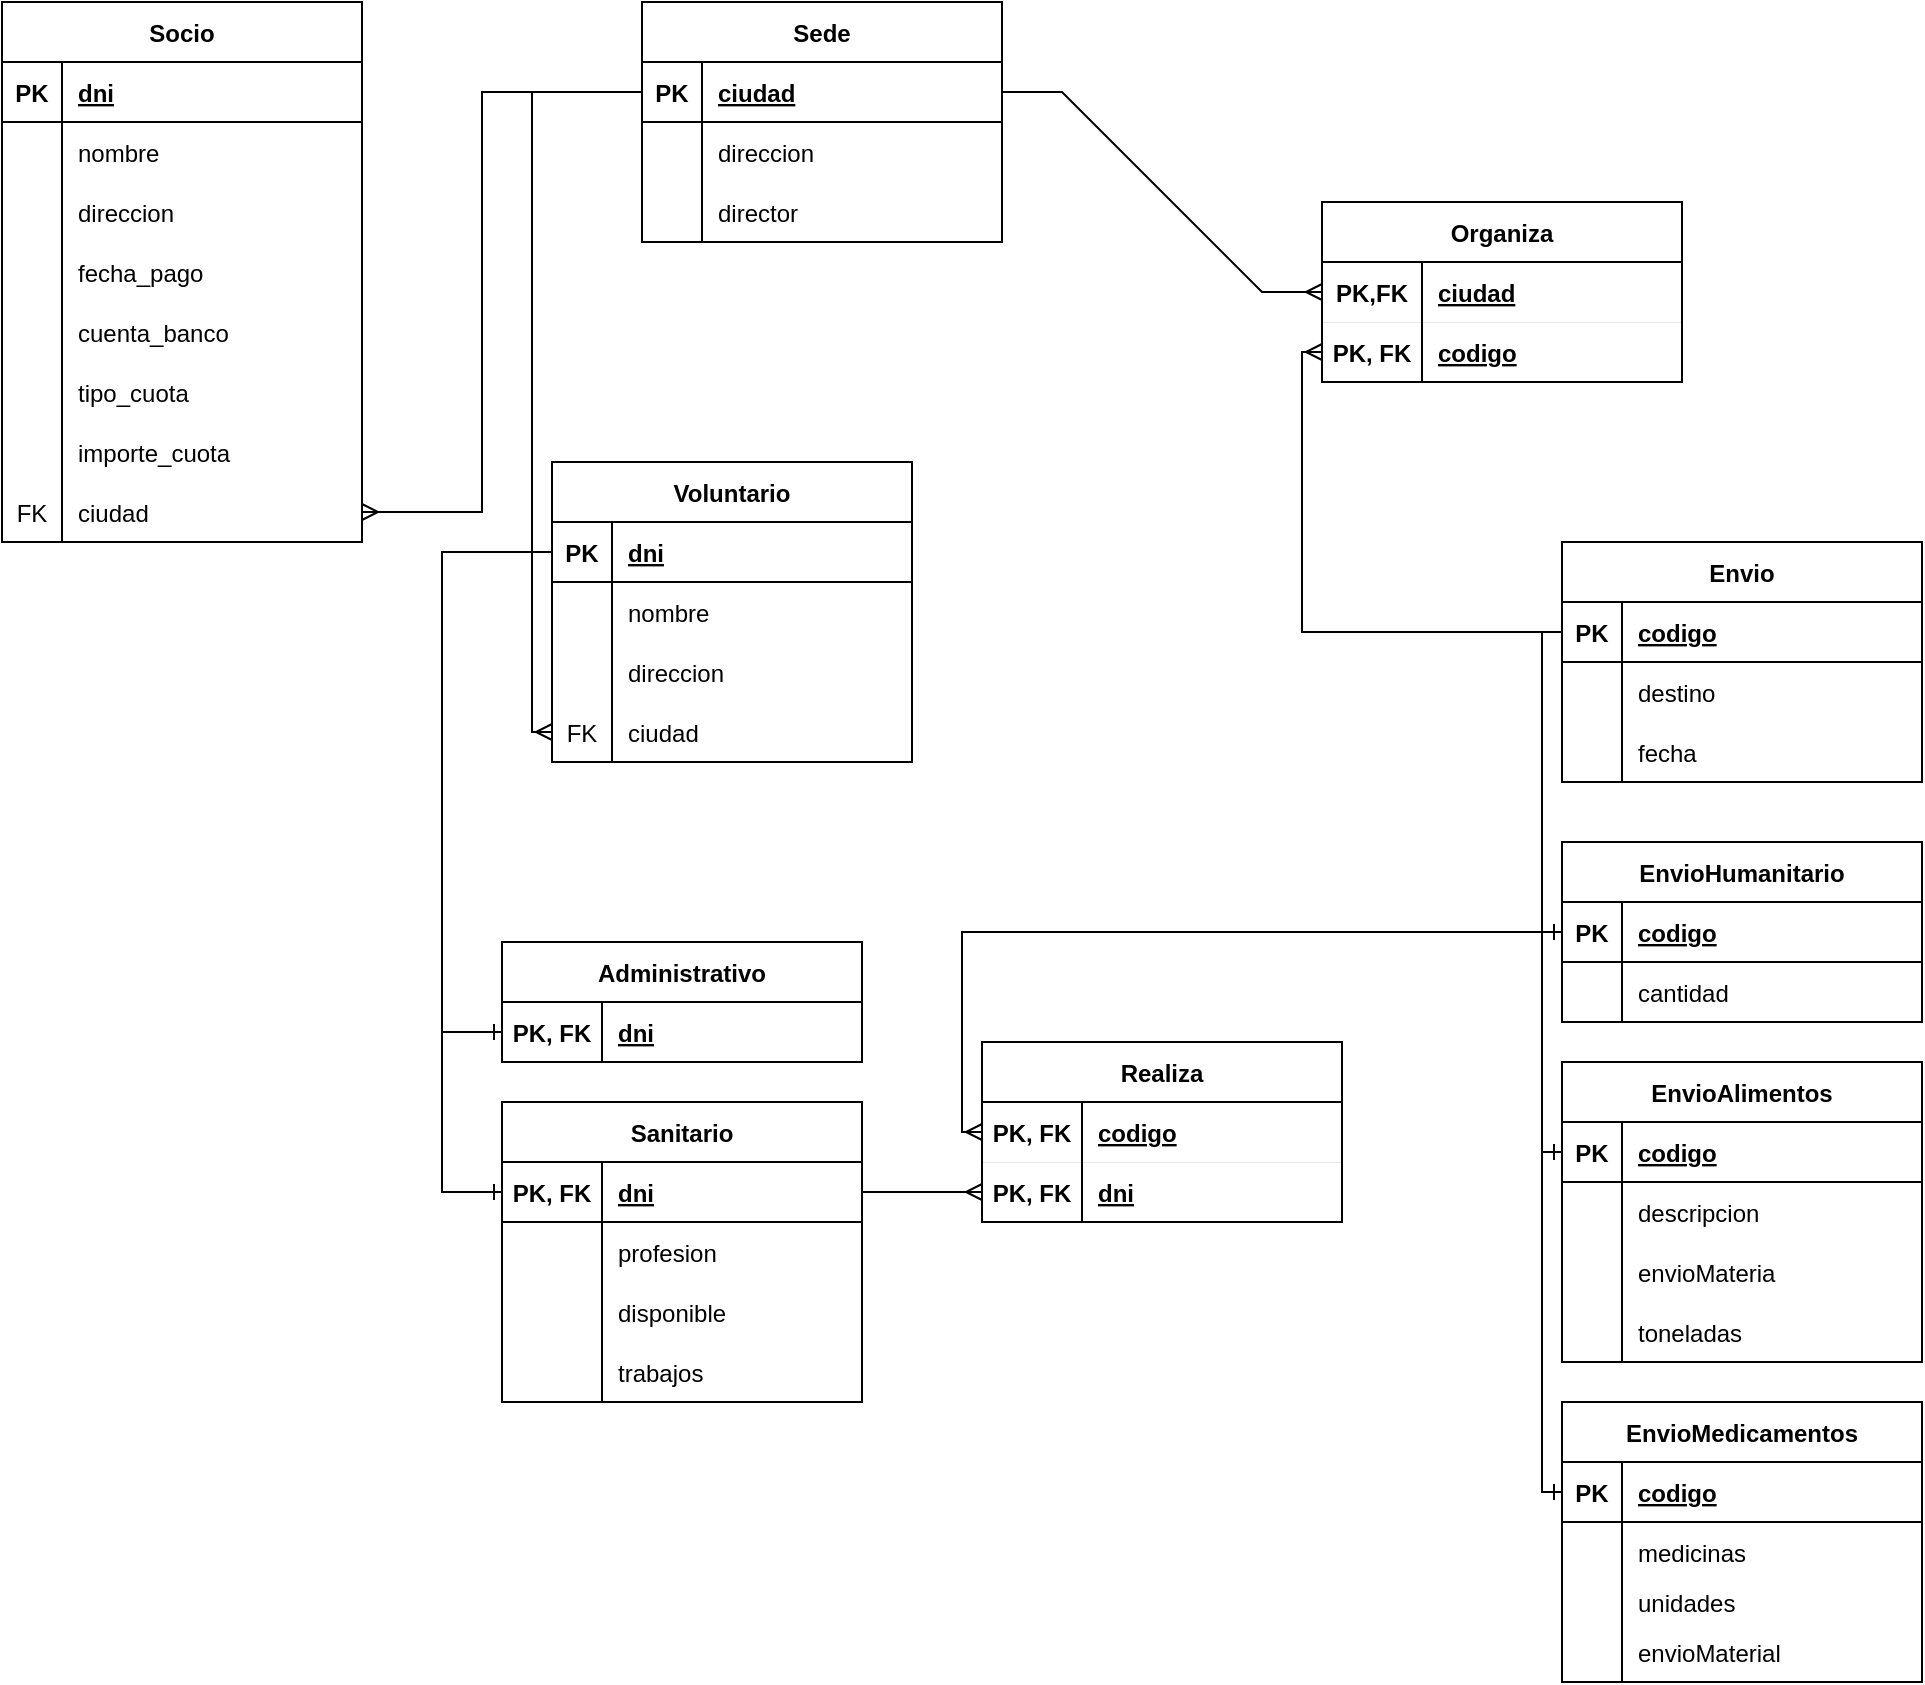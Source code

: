 <mxfile version="20.8.16" type="device"><diagram id="R2lEEEUBdFMjLlhIrx00" name="Page-1"><mxGraphModel dx="1414" dy="848" grid="1" gridSize="10" guides="1" tooltips="1" connect="1" arrows="1" fold="1" page="1" pageScale="1" pageWidth="850" pageHeight="1100" math="0" shadow="0" extFonts="Permanent Marker^https://fonts.googleapis.com/css?family=Permanent+Marker"><root><mxCell id="0"/><mxCell id="1" parent="0"/><mxCell id="WMUuAF2jJGLuIbbKaqw8-1" value="Socio" style="shape=table;startSize=30;container=1;collapsible=1;childLayout=tableLayout;fixedRows=1;rowLines=0;fontStyle=1;align=center;resizeLast=1;" vertex="1" parent="1"><mxGeometry x="60" y="20" width="180" height="270" as="geometry"/></mxCell><mxCell id="WMUuAF2jJGLuIbbKaqw8-2" value="" style="shape=tableRow;horizontal=0;startSize=0;swimlaneHead=0;swimlaneBody=0;fillColor=none;collapsible=0;dropTarget=0;points=[[0,0.5],[1,0.5]];portConstraint=eastwest;top=0;left=0;right=0;bottom=1;" vertex="1" parent="WMUuAF2jJGLuIbbKaqw8-1"><mxGeometry y="30" width="180" height="30" as="geometry"/></mxCell><mxCell id="WMUuAF2jJGLuIbbKaqw8-3" value="PK" style="shape=partialRectangle;connectable=0;fillColor=none;top=0;left=0;bottom=0;right=0;fontStyle=1;overflow=hidden;" vertex="1" parent="WMUuAF2jJGLuIbbKaqw8-2"><mxGeometry width="30" height="30" as="geometry"><mxRectangle width="30" height="30" as="alternateBounds"/></mxGeometry></mxCell><mxCell id="WMUuAF2jJGLuIbbKaqw8-4" value="dni" style="shape=partialRectangle;connectable=0;fillColor=none;top=0;left=0;bottom=0;right=0;align=left;spacingLeft=6;fontStyle=5;overflow=hidden;" vertex="1" parent="WMUuAF2jJGLuIbbKaqw8-2"><mxGeometry x="30" width="150" height="30" as="geometry"><mxRectangle width="150" height="30" as="alternateBounds"/></mxGeometry></mxCell><mxCell id="WMUuAF2jJGLuIbbKaqw8-5" value="" style="shape=tableRow;horizontal=0;startSize=0;swimlaneHead=0;swimlaneBody=0;fillColor=none;collapsible=0;dropTarget=0;points=[[0,0.5],[1,0.5]];portConstraint=eastwest;top=0;left=0;right=0;bottom=0;" vertex="1" parent="WMUuAF2jJGLuIbbKaqw8-1"><mxGeometry y="60" width="180" height="30" as="geometry"/></mxCell><mxCell id="WMUuAF2jJGLuIbbKaqw8-6" value="" style="shape=partialRectangle;connectable=0;fillColor=none;top=0;left=0;bottom=0;right=0;editable=1;overflow=hidden;" vertex="1" parent="WMUuAF2jJGLuIbbKaqw8-5"><mxGeometry width="30" height="30" as="geometry"><mxRectangle width="30" height="30" as="alternateBounds"/></mxGeometry></mxCell><mxCell id="WMUuAF2jJGLuIbbKaqw8-7" value="nombre" style="shape=partialRectangle;connectable=0;fillColor=none;top=0;left=0;bottom=0;right=0;align=left;spacingLeft=6;overflow=hidden;" vertex="1" parent="WMUuAF2jJGLuIbbKaqw8-5"><mxGeometry x="30" width="150" height="30" as="geometry"><mxRectangle width="150" height="30" as="alternateBounds"/></mxGeometry></mxCell><mxCell id="WMUuAF2jJGLuIbbKaqw8-8" value="" style="shape=tableRow;horizontal=0;startSize=0;swimlaneHead=0;swimlaneBody=0;fillColor=none;collapsible=0;dropTarget=0;points=[[0,0.5],[1,0.5]];portConstraint=eastwest;top=0;left=0;right=0;bottom=0;" vertex="1" parent="WMUuAF2jJGLuIbbKaqw8-1"><mxGeometry y="90" width="180" height="30" as="geometry"/></mxCell><mxCell id="WMUuAF2jJGLuIbbKaqw8-9" value="" style="shape=partialRectangle;connectable=0;fillColor=none;top=0;left=0;bottom=0;right=0;editable=1;overflow=hidden;" vertex="1" parent="WMUuAF2jJGLuIbbKaqw8-8"><mxGeometry width="30" height="30" as="geometry"><mxRectangle width="30" height="30" as="alternateBounds"/></mxGeometry></mxCell><mxCell id="WMUuAF2jJGLuIbbKaqw8-10" value="direccion" style="shape=partialRectangle;connectable=0;fillColor=none;top=0;left=0;bottom=0;right=0;align=left;spacingLeft=6;overflow=hidden;" vertex="1" parent="WMUuAF2jJGLuIbbKaqw8-8"><mxGeometry x="30" width="150" height="30" as="geometry"><mxRectangle width="150" height="30" as="alternateBounds"/></mxGeometry></mxCell><mxCell id="WMUuAF2jJGLuIbbKaqw8-11" value="" style="shape=tableRow;horizontal=0;startSize=0;swimlaneHead=0;swimlaneBody=0;fillColor=none;collapsible=0;dropTarget=0;points=[[0,0.5],[1,0.5]];portConstraint=eastwest;top=0;left=0;right=0;bottom=0;" vertex="1" parent="WMUuAF2jJGLuIbbKaqw8-1"><mxGeometry y="120" width="180" height="30" as="geometry"/></mxCell><mxCell id="WMUuAF2jJGLuIbbKaqw8-12" value="" style="shape=partialRectangle;connectable=0;fillColor=none;top=0;left=0;bottom=0;right=0;editable=1;overflow=hidden;" vertex="1" parent="WMUuAF2jJGLuIbbKaqw8-11"><mxGeometry width="30" height="30" as="geometry"><mxRectangle width="30" height="30" as="alternateBounds"/></mxGeometry></mxCell><mxCell id="WMUuAF2jJGLuIbbKaqw8-13" value="fecha_pago" style="shape=partialRectangle;connectable=0;fillColor=none;top=0;left=0;bottom=0;right=0;align=left;spacingLeft=6;overflow=hidden;" vertex="1" parent="WMUuAF2jJGLuIbbKaqw8-11"><mxGeometry x="30" width="150" height="30" as="geometry"><mxRectangle width="150" height="30" as="alternateBounds"/></mxGeometry></mxCell><mxCell id="WMUuAF2jJGLuIbbKaqw8-14" value="" style="shape=tableRow;horizontal=0;startSize=0;swimlaneHead=0;swimlaneBody=0;fillColor=none;collapsible=0;dropTarget=0;points=[[0,0.5],[1,0.5]];portConstraint=eastwest;top=0;left=0;right=0;bottom=0;" vertex="1" parent="WMUuAF2jJGLuIbbKaqw8-1"><mxGeometry y="150" width="180" height="30" as="geometry"/></mxCell><mxCell id="WMUuAF2jJGLuIbbKaqw8-15" value="" style="shape=partialRectangle;connectable=0;fillColor=none;top=0;left=0;bottom=0;right=0;editable=1;overflow=hidden;" vertex="1" parent="WMUuAF2jJGLuIbbKaqw8-14"><mxGeometry width="30" height="30" as="geometry"><mxRectangle width="30" height="30" as="alternateBounds"/></mxGeometry></mxCell><mxCell id="WMUuAF2jJGLuIbbKaqw8-16" value="cuenta_banco" style="shape=partialRectangle;connectable=0;fillColor=none;top=0;left=0;bottom=0;right=0;align=left;spacingLeft=6;overflow=hidden;" vertex="1" parent="WMUuAF2jJGLuIbbKaqw8-14"><mxGeometry x="30" width="150" height="30" as="geometry"><mxRectangle width="150" height="30" as="alternateBounds"/></mxGeometry></mxCell><mxCell id="WMUuAF2jJGLuIbbKaqw8-17" value="" style="shape=tableRow;horizontal=0;startSize=0;swimlaneHead=0;swimlaneBody=0;fillColor=none;collapsible=0;dropTarget=0;points=[[0,0.5],[1,0.5]];portConstraint=eastwest;top=0;left=0;right=0;bottom=0;" vertex="1" parent="WMUuAF2jJGLuIbbKaqw8-1"><mxGeometry y="180" width="180" height="30" as="geometry"/></mxCell><mxCell id="WMUuAF2jJGLuIbbKaqw8-18" value="" style="shape=partialRectangle;connectable=0;fillColor=none;top=0;left=0;bottom=0;right=0;editable=1;overflow=hidden;" vertex="1" parent="WMUuAF2jJGLuIbbKaqw8-17"><mxGeometry width="30" height="30" as="geometry"><mxRectangle width="30" height="30" as="alternateBounds"/></mxGeometry></mxCell><mxCell id="WMUuAF2jJGLuIbbKaqw8-19" value="tipo_cuota" style="shape=partialRectangle;connectable=0;fillColor=none;top=0;left=0;bottom=0;right=0;align=left;spacingLeft=6;overflow=hidden;" vertex="1" parent="WMUuAF2jJGLuIbbKaqw8-17"><mxGeometry x="30" width="150" height="30" as="geometry"><mxRectangle width="150" height="30" as="alternateBounds"/></mxGeometry></mxCell><mxCell id="WMUuAF2jJGLuIbbKaqw8-20" value="" style="shape=tableRow;horizontal=0;startSize=0;swimlaneHead=0;swimlaneBody=0;fillColor=none;collapsible=0;dropTarget=0;points=[[0,0.5],[1,0.5]];portConstraint=eastwest;top=0;left=0;right=0;bottom=0;" vertex="1" parent="WMUuAF2jJGLuIbbKaqw8-1"><mxGeometry y="210" width="180" height="30" as="geometry"/></mxCell><mxCell id="WMUuAF2jJGLuIbbKaqw8-21" value="" style="shape=partialRectangle;connectable=0;fillColor=none;top=0;left=0;bottom=0;right=0;editable=1;overflow=hidden;" vertex="1" parent="WMUuAF2jJGLuIbbKaqw8-20"><mxGeometry width="30" height="30" as="geometry"><mxRectangle width="30" height="30" as="alternateBounds"/></mxGeometry></mxCell><mxCell id="WMUuAF2jJGLuIbbKaqw8-22" value="importe_cuota" style="shape=partialRectangle;connectable=0;fillColor=none;top=0;left=0;bottom=0;right=0;align=left;spacingLeft=6;overflow=hidden;" vertex="1" parent="WMUuAF2jJGLuIbbKaqw8-20"><mxGeometry x="30" width="150" height="30" as="geometry"><mxRectangle width="150" height="30" as="alternateBounds"/></mxGeometry></mxCell><mxCell id="WMUuAF2jJGLuIbbKaqw8-23" value="" style="shape=tableRow;horizontal=0;startSize=0;swimlaneHead=0;swimlaneBody=0;fillColor=none;collapsible=0;dropTarget=0;points=[[0,0.5],[1,0.5]];portConstraint=eastwest;top=0;left=0;right=0;bottom=0;" vertex="1" parent="WMUuAF2jJGLuIbbKaqw8-1"><mxGeometry y="240" width="180" height="30" as="geometry"/></mxCell><mxCell id="WMUuAF2jJGLuIbbKaqw8-24" value="FK" style="shape=partialRectangle;connectable=0;fillColor=none;top=0;left=0;bottom=0;right=0;editable=1;overflow=hidden;" vertex="1" parent="WMUuAF2jJGLuIbbKaqw8-23"><mxGeometry width="30" height="30" as="geometry"><mxRectangle width="30" height="30" as="alternateBounds"/></mxGeometry></mxCell><mxCell id="WMUuAF2jJGLuIbbKaqw8-25" value="ciudad" style="shape=partialRectangle;connectable=0;fillColor=none;top=0;left=0;bottom=0;right=0;align=left;spacingLeft=6;overflow=hidden;" vertex="1" parent="WMUuAF2jJGLuIbbKaqw8-23"><mxGeometry x="30" width="150" height="30" as="geometry"><mxRectangle width="150" height="30" as="alternateBounds"/></mxGeometry></mxCell><mxCell id="WMUuAF2jJGLuIbbKaqw8-26" value="Sede" style="shape=table;startSize=30;container=1;collapsible=1;childLayout=tableLayout;fixedRows=1;rowLines=0;fontStyle=1;align=center;resizeLast=1;" vertex="1" parent="1"><mxGeometry x="380" y="20" width="180" height="120" as="geometry"/></mxCell><mxCell id="WMUuAF2jJGLuIbbKaqw8-27" value="" style="shape=tableRow;horizontal=0;startSize=0;swimlaneHead=0;swimlaneBody=0;fillColor=none;collapsible=0;dropTarget=0;points=[[0,0.5],[1,0.5]];portConstraint=eastwest;top=0;left=0;right=0;bottom=1;" vertex="1" parent="WMUuAF2jJGLuIbbKaqw8-26"><mxGeometry y="30" width="180" height="30" as="geometry"/></mxCell><mxCell id="WMUuAF2jJGLuIbbKaqw8-28" value="PK" style="shape=partialRectangle;connectable=0;fillColor=none;top=0;left=0;bottom=0;right=0;fontStyle=1;overflow=hidden;" vertex="1" parent="WMUuAF2jJGLuIbbKaqw8-27"><mxGeometry width="30" height="30" as="geometry"><mxRectangle width="30" height="30" as="alternateBounds"/></mxGeometry></mxCell><mxCell id="WMUuAF2jJGLuIbbKaqw8-29" value="ciudad" style="shape=partialRectangle;connectable=0;fillColor=none;top=0;left=0;bottom=0;right=0;align=left;spacingLeft=6;fontStyle=5;overflow=hidden;" vertex="1" parent="WMUuAF2jJGLuIbbKaqw8-27"><mxGeometry x="30" width="150" height="30" as="geometry"><mxRectangle width="150" height="30" as="alternateBounds"/></mxGeometry></mxCell><mxCell id="WMUuAF2jJGLuIbbKaqw8-30" value="" style="shape=tableRow;horizontal=0;startSize=0;swimlaneHead=0;swimlaneBody=0;fillColor=none;collapsible=0;dropTarget=0;points=[[0,0.5],[1,0.5]];portConstraint=eastwest;top=0;left=0;right=0;bottom=0;" vertex="1" parent="WMUuAF2jJGLuIbbKaqw8-26"><mxGeometry y="60" width="180" height="30" as="geometry"/></mxCell><mxCell id="WMUuAF2jJGLuIbbKaqw8-31" value="" style="shape=partialRectangle;connectable=0;fillColor=none;top=0;left=0;bottom=0;right=0;editable=1;overflow=hidden;" vertex="1" parent="WMUuAF2jJGLuIbbKaqw8-30"><mxGeometry width="30" height="30" as="geometry"><mxRectangle width="30" height="30" as="alternateBounds"/></mxGeometry></mxCell><mxCell id="WMUuAF2jJGLuIbbKaqw8-32" value="direccion" style="shape=partialRectangle;connectable=0;fillColor=none;top=0;left=0;bottom=0;right=0;align=left;spacingLeft=6;overflow=hidden;" vertex="1" parent="WMUuAF2jJGLuIbbKaqw8-30"><mxGeometry x="30" width="150" height="30" as="geometry"><mxRectangle width="150" height="30" as="alternateBounds"/></mxGeometry></mxCell><mxCell id="WMUuAF2jJGLuIbbKaqw8-33" value="" style="shape=tableRow;horizontal=0;startSize=0;swimlaneHead=0;swimlaneBody=0;fillColor=none;collapsible=0;dropTarget=0;points=[[0,0.5],[1,0.5]];portConstraint=eastwest;top=0;left=0;right=0;bottom=0;" vertex="1" parent="WMUuAF2jJGLuIbbKaqw8-26"><mxGeometry y="90" width="180" height="30" as="geometry"/></mxCell><mxCell id="WMUuAF2jJGLuIbbKaqw8-34" value="" style="shape=partialRectangle;connectable=0;fillColor=none;top=0;left=0;bottom=0;right=0;editable=1;overflow=hidden;" vertex="1" parent="WMUuAF2jJGLuIbbKaqw8-33"><mxGeometry width="30" height="30" as="geometry"><mxRectangle width="30" height="30" as="alternateBounds"/></mxGeometry></mxCell><mxCell id="WMUuAF2jJGLuIbbKaqw8-35" value="director" style="shape=partialRectangle;connectable=0;fillColor=none;top=0;left=0;bottom=0;right=0;align=left;spacingLeft=6;overflow=hidden;" vertex="1" parent="WMUuAF2jJGLuIbbKaqw8-33"><mxGeometry x="30" width="150" height="30" as="geometry"><mxRectangle width="150" height="30" as="alternateBounds"/></mxGeometry></mxCell><mxCell id="WMUuAF2jJGLuIbbKaqw8-39" value="" style="edgeStyle=orthogonalEdgeStyle;fontSize=12;html=1;endArrow=ERmany;rounded=0;entryX=1;entryY=0.5;entryDx=0;entryDy=0;exitX=0;exitY=0.5;exitDx=0;exitDy=0;" edge="1" parent="1" source="WMUuAF2jJGLuIbbKaqw8-27" target="WMUuAF2jJGLuIbbKaqw8-23"><mxGeometry width="100" height="100" relative="1" as="geometry"><mxPoint x="370" y="340" as="sourcePoint"/><mxPoint x="470" y="240" as="targetPoint"/><Array as="points"><mxPoint x="300" y="65"/><mxPoint x="300" y="275"/></Array></mxGeometry></mxCell><mxCell id="WMUuAF2jJGLuIbbKaqw8-40" value="Voluntario" style="shape=table;startSize=30;container=1;collapsible=1;childLayout=tableLayout;fixedRows=1;rowLines=0;fontStyle=1;align=center;resizeLast=1;" vertex="1" parent="1"><mxGeometry x="335" y="250" width="180" height="150" as="geometry"/></mxCell><mxCell id="WMUuAF2jJGLuIbbKaqw8-41" value="" style="shape=tableRow;horizontal=0;startSize=0;swimlaneHead=0;swimlaneBody=0;fillColor=none;collapsible=0;dropTarget=0;points=[[0,0.5],[1,0.5]];portConstraint=eastwest;top=0;left=0;right=0;bottom=1;" vertex="1" parent="WMUuAF2jJGLuIbbKaqw8-40"><mxGeometry y="30" width="180" height="30" as="geometry"/></mxCell><mxCell id="WMUuAF2jJGLuIbbKaqw8-42" value="PK" style="shape=partialRectangle;connectable=0;fillColor=none;top=0;left=0;bottom=0;right=0;fontStyle=1;overflow=hidden;" vertex="1" parent="WMUuAF2jJGLuIbbKaqw8-41"><mxGeometry width="30" height="30" as="geometry"><mxRectangle width="30" height="30" as="alternateBounds"/></mxGeometry></mxCell><mxCell id="WMUuAF2jJGLuIbbKaqw8-43" value="dni" style="shape=partialRectangle;connectable=0;fillColor=none;top=0;left=0;bottom=0;right=0;align=left;spacingLeft=6;fontStyle=5;overflow=hidden;" vertex="1" parent="WMUuAF2jJGLuIbbKaqw8-41"><mxGeometry x="30" width="150" height="30" as="geometry"><mxRectangle width="150" height="30" as="alternateBounds"/></mxGeometry></mxCell><mxCell id="WMUuAF2jJGLuIbbKaqw8-44" value="" style="shape=tableRow;horizontal=0;startSize=0;swimlaneHead=0;swimlaneBody=0;fillColor=none;collapsible=0;dropTarget=0;points=[[0,0.5],[1,0.5]];portConstraint=eastwest;top=0;left=0;right=0;bottom=0;" vertex="1" parent="WMUuAF2jJGLuIbbKaqw8-40"><mxGeometry y="60" width="180" height="30" as="geometry"/></mxCell><mxCell id="WMUuAF2jJGLuIbbKaqw8-45" value="" style="shape=partialRectangle;connectable=0;fillColor=none;top=0;left=0;bottom=0;right=0;editable=1;overflow=hidden;" vertex="1" parent="WMUuAF2jJGLuIbbKaqw8-44"><mxGeometry width="30" height="30" as="geometry"><mxRectangle width="30" height="30" as="alternateBounds"/></mxGeometry></mxCell><mxCell id="WMUuAF2jJGLuIbbKaqw8-46" value="nombre" style="shape=partialRectangle;connectable=0;fillColor=none;top=0;left=0;bottom=0;right=0;align=left;spacingLeft=6;overflow=hidden;" vertex="1" parent="WMUuAF2jJGLuIbbKaqw8-44"><mxGeometry x="30" width="150" height="30" as="geometry"><mxRectangle width="150" height="30" as="alternateBounds"/></mxGeometry></mxCell><mxCell id="WMUuAF2jJGLuIbbKaqw8-47" value="" style="shape=tableRow;horizontal=0;startSize=0;swimlaneHead=0;swimlaneBody=0;fillColor=none;collapsible=0;dropTarget=0;points=[[0,0.5],[1,0.5]];portConstraint=eastwest;top=0;left=0;right=0;bottom=0;" vertex="1" parent="WMUuAF2jJGLuIbbKaqw8-40"><mxGeometry y="90" width="180" height="30" as="geometry"/></mxCell><mxCell id="WMUuAF2jJGLuIbbKaqw8-48" value="" style="shape=partialRectangle;connectable=0;fillColor=none;top=0;left=0;bottom=0;right=0;editable=1;overflow=hidden;" vertex="1" parent="WMUuAF2jJGLuIbbKaqw8-47"><mxGeometry width="30" height="30" as="geometry"><mxRectangle width="30" height="30" as="alternateBounds"/></mxGeometry></mxCell><mxCell id="WMUuAF2jJGLuIbbKaqw8-49" value="direccion" style="shape=partialRectangle;connectable=0;fillColor=none;top=0;left=0;bottom=0;right=0;align=left;spacingLeft=6;overflow=hidden;" vertex="1" parent="WMUuAF2jJGLuIbbKaqw8-47"><mxGeometry x="30" width="150" height="30" as="geometry"><mxRectangle width="150" height="30" as="alternateBounds"/></mxGeometry></mxCell><mxCell id="WMUuAF2jJGLuIbbKaqw8-50" value="" style="shape=tableRow;horizontal=0;startSize=0;swimlaneHead=0;swimlaneBody=0;fillColor=none;collapsible=0;dropTarget=0;points=[[0,0.5],[1,0.5]];portConstraint=eastwest;top=0;left=0;right=0;bottom=0;" vertex="1" parent="WMUuAF2jJGLuIbbKaqw8-40"><mxGeometry y="120" width="180" height="30" as="geometry"/></mxCell><mxCell id="WMUuAF2jJGLuIbbKaqw8-51" value="FK" style="shape=partialRectangle;connectable=0;fillColor=none;top=0;left=0;bottom=0;right=0;editable=1;overflow=hidden;" vertex="1" parent="WMUuAF2jJGLuIbbKaqw8-50"><mxGeometry width="30" height="30" as="geometry"><mxRectangle width="30" height="30" as="alternateBounds"/></mxGeometry></mxCell><mxCell id="WMUuAF2jJGLuIbbKaqw8-52" value="ciudad" style="shape=partialRectangle;connectable=0;fillColor=none;top=0;left=0;bottom=0;right=0;align=left;spacingLeft=6;overflow=hidden;" vertex="1" parent="WMUuAF2jJGLuIbbKaqw8-50"><mxGeometry x="30" width="150" height="30" as="geometry"><mxRectangle width="150" height="30" as="alternateBounds"/></mxGeometry></mxCell><mxCell id="WMUuAF2jJGLuIbbKaqw8-53" value="" style="edgeStyle=orthogonalEdgeStyle;fontSize=12;html=1;endArrow=ERmany;rounded=0;entryX=0;entryY=0.5;entryDx=0;entryDy=0;exitX=0;exitY=0.5;exitDx=0;exitDy=0;" edge="1" parent="1" source="WMUuAF2jJGLuIbbKaqw8-27" target="WMUuAF2jJGLuIbbKaqw8-50"><mxGeometry width="100" height="100" relative="1" as="geometry"><mxPoint x="370" y="340" as="sourcePoint"/><mxPoint x="470" y="240" as="targetPoint"/></mxGeometry></mxCell><mxCell id="WMUuAF2jJGLuIbbKaqw8-55" value="" style="edgeStyle=orthogonalEdgeStyle;fontSize=12;html=1;endArrow=ERone;endFill=1;rounded=0;exitX=0;exitY=0.5;exitDx=0;exitDy=0;entryX=0;entryY=0.5;entryDx=0;entryDy=0;" edge="1" parent="1" source="WMUuAF2jJGLuIbbKaqw8-41" target="WMUuAF2jJGLuIbbKaqw8-58"><mxGeometry width="100" height="100" relative="1" as="geometry"><mxPoint x="160" y="350" as="sourcePoint"/><mxPoint x="290" y="520" as="targetPoint"/><Array as="points"><mxPoint x="280" y="295"/><mxPoint x="280" y="535"/></Array></mxGeometry></mxCell><mxCell id="WMUuAF2jJGLuIbbKaqw8-57" value="Administrativo" style="shape=table;startSize=30;container=1;collapsible=1;childLayout=tableLayout;fixedRows=1;rowLines=0;fontStyle=1;align=center;resizeLast=1;" vertex="1" parent="1"><mxGeometry x="310" y="490" width="180" height="60" as="geometry"/></mxCell><mxCell id="WMUuAF2jJGLuIbbKaqw8-58" value="" style="shape=tableRow;horizontal=0;startSize=0;swimlaneHead=0;swimlaneBody=0;fillColor=none;collapsible=0;dropTarget=0;points=[[0,0.5],[1,0.5]];portConstraint=eastwest;top=0;left=0;right=0;bottom=1;" vertex="1" parent="WMUuAF2jJGLuIbbKaqw8-57"><mxGeometry y="30" width="180" height="30" as="geometry"/></mxCell><mxCell id="WMUuAF2jJGLuIbbKaqw8-59" value="PK, FK" style="shape=partialRectangle;connectable=0;fillColor=none;top=0;left=0;bottom=0;right=0;fontStyle=1;overflow=hidden;" vertex="1" parent="WMUuAF2jJGLuIbbKaqw8-58"><mxGeometry width="50" height="30" as="geometry"><mxRectangle width="50" height="30" as="alternateBounds"/></mxGeometry></mxCell><mxCell id="WMUuAF2jJGLuIbbKaqw8-60" value="dni" style="shape=partialRectangle;connectable=0;fillColor=none;top=0;left=0;bottom=0;right=0;align=left;spacingLeft=6;fontStyle=5;overflow=hidden;" vertex="1" parent="WMUuAF2jJGLuIbbKaqw8-58"><mxGeometry x="50" width="130" height="30" as="geometry"><mxRectangle width="130" height="30" as="alternateBounds"/></mxGeometry></mxCell><mxCell id="WMUuAF2jJGLuIbbKaqw8-70" value="Sanitario" style="shape=table;startSize=30;container=1;collapsible=1;childLayout=tableLayout;fixedRows=1;rowLines=0;fontStyle=1;align=center;resizeLast=1;" vertex="1" parent="1"><mxGeometry x="310" y="570" width="180" height="150" as="geometry"/></mxCell><mxCell id="WMUuAF2jJGLuIbbKaqw8-71" value="" style="shape=tableRow;horizontal=0;startSize=0;swimlaneHead=0;swimlaneBody=0;fillColor=none;collapsible=0;dropTarget=0;points=[[0,0.5],[1,0.5]];portConstraint=eastwest;top=0;left=0;right=0;bottom=1;" vertex="1" parent="WMUuAF2jJGLuIbbKaqw8-70"><mxGeometry y="30" width="180" height="30" as="geometry"/></mxCell><mxCell id="WMUuAF2jJGLuIbbKaqw8-72" value="PK, FK" style="shape=partialRectangle;connectable=0;fillColor=none;top=0;left=0;bottom=0;right=0;fontStyle=1;overflow=hidden;" vertex="1" parent="WMUuAF2jJGLuIbbKaqw8-71"><mxGeometry width="50" height="30" as="geometry"><mxRectangle width="50" height="30" as="alternateBounds"/></mxGeometry></mxCell><mxCell id="WMUuAF2jJGLuIbbKaqw8-73" value="dni" style="shape=partialRectangle;connectable=0;fillColor=none;top=0;left=0;bottom=0;right=0;align=left;spacingLeft=6;fontStyle=5;overflow=hidden;" vertex="1" parent="WMUuAF2jJGLuIbbKaqw8-71"><mxGeometry x="50" width="130" height="30" as="geometry"><mxRectangle width="130" height="30" as="alternateBounds"/></mxGeometry></mxCell><mxCell id="WMUuAF2jJGLuIbbKaqw8-74" value="" style="shape=tableRow;horizontal=0;startSize=0;swimlaneHead=0;swimlaneBody=0;fillColor=none;collapsible=0;dropTarget=0;points=[[0,0.5],[1,0.5]];portConstraint=eastwest;top=0;left=0;right=0;bottom=0;" vertex="1" parent="WMUuAF2jJGLuIbbKaqw8-70"><mxGeometry y="60" width="180" height="30" as="geometry"/></mxCell><mxCell id="WMUuAF2jJGLuIbbKaqw8-75" value="" style="shape=partialRectangle;connectable=0;fillColor=none;top=0;left=0;bottom=0;right=0;editable=1;overflow=hidden;" vertex="1" parent="WMUuAF2jJGLuIbbKaqw8-74"><mxGeometry width="50" height="30" as="geometry"><mxRectangle width="50" height="30" as="alternateBounds"/></mxGeometry></mxCell><mxCell id="WMUuAF2jJGLuIbbKaqw8-76" value="profesion" style="shape=partialRectangle;connectable=0;fillColor=none;top=0;left=0;bottom=0;right=0;align=left;spacingLeft=6;overflow=hidden;" vertex="1" parent="WMUuAF2jJGLuIbbKaqw8-74"><mxGeometry x="50" width="130" height="30" as="geometry"><mxRectangle width="130" height="30" as="alternateBounds"/></mxGeometry></mxCell><mxCell id="WMUuAF2jJGLuIbbKaqw8-77" value="" style="shape=tableRow;horizontal=0;startSize=0;swimlaneHead=0;swimlaneBody=0;fillColor=none;collapsible=0;dropTarget=0;points=[[0,0.5],[1,0.5]];portConstraint=eastwest;top=0;left=0;right=0;bottom=0;" vertex="1" parent="WMUuAF2jJGLuIbbKaqw8-70"><mxGeometry y="90" width="180" height="30" as="geometry"/></mxCell><mxCell id="WMUuAF2jJGLuIbbKaqw8-78" value="" style="shape=partialRectangle;connectable=0;fillColor=none;top=0;left=0;bottom=0;right=0;editable=1;overflow=hidden;" vertex="1" parent="WMUuAF2jJGLuIbbKaqw8-77"><mxGeometry width="50" height="30" as="geometry"><mxRectangle width="50" height="30" as="alternateBounds"/></mxGeometry></mxCell><mxCell id="WMUuAF2jJGLuIbbKaqw8-79" value="disponible" style="shape=partialRectangle;connectable=0;fillColor=none;top=0;left=0;bottom=0;right=0;align=left;spacingLeft=6;overflow=hidden;" vertex="1" parent="WMUuAF2jJGLuIbbKaqw8-77"><mxGeometry x="50" width="130" height="30" as="geometry"><mxRectangle width="130" height="30" as="alternateBounds"/></mxGeometry></mxCell><mxCell id="WMUuAF2jJGLuIbbKaqw8-80" value="" style="shape=tableRow;horizontal=0;startSize=0;swimlaneHead=0;swimlaneBody=0;fillColor=none;collapsible=0;dropTarget=0;points=[[0,0.5],[1,0.5]];portConstraint=eastwest;top=0;left=0;right=0;bottom=0;" vertex="1" parent="WMUuAF2jJGLuIbbKaqw8-70"><mxGeometry y="120" width="180" height="30" as="geometry"/></mxCell><mxCell id="WMUuAF2jJGLuIbbKaqw8-81" value="" style="shape=partialRectangle;connectable=0;fillColor=none;top=0;left=0;bottom=0;right=0;editable=1;overflow=hidden;" vertex="1" parent="WMUuAF2jJGLuIbbKaqw8-80"><mxGeometry width="50" height="30" as="geometry"><mxRectangle width="50" height="30" as="alternateBounds"/></mxGeometry></mxCell><mxCell id="WMUuAF2jJGLuIbbKaqw8-82" value="trabajos" style="shape=partialRectangle;connectable=0;fillColor=none;top=0;left=0;bottom=0;right=0;align=left;spacingLeft=6;overflow=hidden;" vertex="1" parent="WMUuAF2jJGLuIbbKaqw8-80"><mxGeometry x="50" width="130" height="30" as="geometry"><mxRectangle width="130" height="30" as="alternateBounds"/></mxGeometry></mxCell><mxCell id="WMUuAF2jJGLuIbbKaqw8-84" value="" style="edgeStyle=orthogonalEdgeStyle;fontSize=12;html=1;endArrow=ERone;endFill=1;rounded=0;exitX=0;exitY=0.5;exitDx=0;exitDy=0;entryX=0;entryY=0.5;entryDx=0;entryDy=0;" edge="1" parent="1" source="WMUuAF2jJGLuIbbKaqw8-41" target="WMUuAF2jJGLuIbbKaqw8-71"><mxGeometry width="100" height="100" relative="1" as="geometry"><mxPoint x="300" y="540" as="sourcePoint"/><mxPoint x="400" y="440" as="targetPoint"/><Array as="points"><mxPoint x="280" y="295"/><mxPoint x="280" y="615"/></Array></mxGeometry></mxCell><mxCell id="WMUuAF2jJGLuIbbKaqw8-85" value="Organiza" style="shape=table;startSize=30;container=1;collapsible=1;childLayout=tableLayout;fixedRows=1;rowLines=0;fontStyle=1;align=center;resizeLast=1;" vertex="1" parent="1"><mxGeometry x="720" y="120" width="180" height="90" as="geometry"/></mxCell><mxCell id="WMUuAF2jJGLuIbbKaqw8-86" value="" style="shape=tableRow;horizontal=0;startSize=0;swimlaneHead=0;swimlaneBody=0;fillColor=none;collapsible=0;dropTarget=0;points=[[0,0.5],[1,0.5]];portConstraint=eastwest;top=0;left=0;right=0;bottom=1;strokeWidth=0;" vertex="1" parent="WMUuAF2jJGLuIbbKaqw8-85"><mxGeometry y="30" width="180" height="30" as="geometry"/></mxCell><mxCell id="WMUuAF2jJGLuIbbKaqw8-87" value="PK,FK" style="shape=partialRectangle;connectable=0;fillColor=none;top=0;left=0;bottom=0;right=0;fontStyle=1;overflow=hidden;" vertex="1" parent="WMUuAF2jJGLuIbbKaqw8-86"><mxGeometry width="50" height="30" as="geometry"><mxRectangle width="50" height="30" as="alternateBounds"/></mxGeometry></mxCell><mxCell id="WMUuAF2jJGLuIbbKaqw8-88" value="ciudad" style="shape=partialRectangle;connectable=0;fillColor=none;top=0;left=0;bottom=0;right=0;align=left;spacingLeft=6;fontStyle=5;overflow=hidden;" vertex="1" parent="WMUuAF2jJGLuIbbKaqw8-86"><mxGeometry x="50" width="130" height="30" as="geometry"><mxRectangle width="130" height="30" as="alternateBounds"/></mxGeometry></mxCell><mxCell id="WMUuAF2jJGLuIbbKaqw8-99" value="" style="shape=tableRow;horizontal=0;startSize=0;swimlaneHead=0;swimlaneBody=0;fillColor=none;collapsible=0;dropTarget=0;points=[[0,0.5],[1,0.5]];portConstraint=eastwest;top=0;left=0;right=0;bottom=1;" vertex="1" parent="WMUuAF2jJGLuIbbKaqw8-85"><mxGeometry y="60" width="180" height="30" as="geometry"/></mxCell><mxCell id="WMUuAF2jJGLuIbbKaqw8-100" value="PK, FK" style="shape=partialRectangle;connectable=0;fillColor=none;top=0;left=0;bottom=0;right=0;fontStyle=1;overflow=hidden;" vertex="1" parent="WMUuAF2jJGLuIbbKaqw8-99"><mxGeometry width="50" height="30" as="geometry"><mxRectangle width="50" height="30" as="alternateBounds"/></mxGeometry></mxCell><mxCell id="WMUuAF2jJGLuIbbKaqw8-101" value="codigo" style="shape=partialRectangle;connectable=0;fillColor=none;top=0;left=0;bottom=0;right=0;align=left;spacingLeft=6;fontStyle=5;overflow=hidden;" vertex="1" parent="WMUuAF2jJGLuIbbKaqw8-99"><mxGeometry x="50" width="130" height="30" as="geometry"><mxRectangle width="130" height="30" as="alternateBounds"/></mxGeometry></mxCell><mxCell id="WMUuAF2jJGLuIbbKaqw8-102" value="" style="edgeStyle=entityRelationEdgeStyle;fontSize=12;html=1;endArrow=ERmany;rounded=0;exitX=1;exitY=0.5;exitDx=0;exitDy=0;" edge="1" parent="1" source="WMUuAF2jJGLuIbbKaqw8-27" target="WMUuAF2jJGLuIbbKaqw8-86"><mxGeometry width="100" height="100" relative="1" as="geometry"><mxPoint x="650" y="230" as="sourcePoint"/><mxPoint x="750" y="130" as="targetPoint"/></mxGeometry></mxCell><mxCell id="WMUuAF2jJGLuIbbKaqw8-103" value="Envio" style="shape=table;startSize=30;container=1;collapsible=1;childLayout=tableLayout;fixedRows=1;rowLines=0;fontStyle=1;align=center;resizeLast=1;" vertex="1" parent="1"><mxGeometry x="840" y="290" width="180" height="120" as="geometry"/></mxCell><mxCell id="WMUuAF2jJGLuIbbKaqw8-104" value="" style="shape=tableRow;horizontal=0;startSize=0;swimlaneHead=0;swimlaneBody=0;fillColor=none;collapsible=0;dropTarget=0;points=[[0,0.5],[1,0.5]];portConstraint=eastwest;top=0;left=0;right=0;bottom=1;" vertex="1" parent="WMUuAF2jJGLuIbbKaqw8-103"><mxGeometry y="30" width="180" height="30" as="geometry"/></mxCell><mxCell id="WMUuAF2jJGLuIbbKaqw8-105" value="PK" style="shape=partialRectangle;connectable=0;fillColor=none;top=0;left=0;bottom=0;right=0;fontStyle=1;overflow=hidden;" vertex="1" parent="WMUuAF2jJGLuIbbKaqw8-104"><mxGeometry width="30" height="30" as="geometry"><mxRectangle width="30" height="30" as="alternateBounds"/></mxGeometry></mxCell><mxCell id="WMUuAF2jJGLuIbbKaqw8-106" value="codigo" style="shape=partialRectangle;connectable=0;fillColor=none;top=0;left=0;bottom=0;right=0;align=left;spacingLeft=6;fontStyle=5;overflow=hidden;" vertex="1" parent="WMUuAF2jJGLuIbbKaqw8-104"><mxGeometry x="30" width="150" height="30" as="geometry"><mxRectangle width="150" height="30" as="alternateBounds"/></mxGeometry></mxCell><mxCell id="WMUuAF2jJGLuIbbKaqw8-107" value="" style="shape=tableRow;horizontal=0;startSize=0;swimlaneHead=0;swimlaneBody=0;fillColor=none;collapsible=0;dropTarget=0;points=[[0,0.5],[1,0.5]];portConstraint=eastwest;top=0;left=0;right=0;bottom=0;" vertex="1" parent="WMUuAF2jJGLuIbbKaqw8-103"><mxGeometry y="60" width="180" height="30" as="geometry"/></mxCell><mxCell id="WMUuAF2jJGLuIbbKaqw8-108" value="" style="shape=partialRectangle;connectable=0;fillColor=none;top=0;left=0;bottom=0;right=0;editable=1;overflow=hidden;" vertex="1" parent="WMUuAF2jJGLuIbbKaqw8-107"><mxGeometry width="30" height="30" as="geometry"><mxRectangle width="30" height="30" as="alternateBounds"/></mxGeometry></mxCell><mxCell id="WMUuAF2jJGLuIbbKaqw8-109" value="destino" style="shape=partialRectangle;connectable=0;fillColor=none;top=0;left=0;bottom=0;right=0;align=left;spacingLeft=6;overflow=hidden;" vertex="1" parent="WMUuAF2jJGLuIbbKaqw8-107"><mxGeometry x="30" width="150" height="30" as="geometry"><mxRectangle width="150" height="30" as="alternateBounds"/></mxGeometry></mxCell><mxCell id="WMUuAF2jJGLuIbbKaqw8-110" value="" style="shape=tableRow;horizontal=0;startSize=0;swimlaneHead=0;swimlaneBody=0;fillColor=none;collapsible=0;dropTarget=0;points=[[0,0.5],[1,0.5]];portConstraint=eastwest;top=0;left=0;right=0;bottom=0;" vertex="1" parent="WMUuAF2jJGLuIbbKaqw8-103"><mxGeometry y="90" width="180" height="30" as="geometry"/></mxCell><mxCell id="WMUuAF2jJGLuIbbKaqw8-111" value="" style="shape=partialRectangle;connectable=0;fillColor=none;top=0;left=0;bottom=0;right=0;editable=1;overflow=hidden;" vertex="1" parent="WMUuAF2jJGLuIbbKaqw8-110"><mxGeometry width="30" height="30" as="geometry"><mxRectangle width="30" height="30" as="alternateBounds"/></mxGeometry></mxCell><mxCell id="WMUuAF2jJGLuIbbKaqw8-112" value="fecha" style="shape=partialRectangle;connectable=0;fillColor=none;top=0;left=0;bottom=0;right=0;align=left;spacingLeft=6;overflow=hidden;" vertex="1" parent="WMUuAF2jJGLuIbbKaqw8-110"><mxGeometry x="30" width="150" height="30" as="geometry"><mxRectangle width="150" height="30" as="alternateBounds"/></mxGeometry></mxCell><mxCell id="WMUuAF2jJGLuIbbKaqw8-116" value="" style="edgeStyle=orthogonalEdgeStyle;fontSize=12;html=1;endArrow=ERmany;rounded=0;exitX=0;exitY=0.5;exitDx=0;exitDy=0;entryX=0;entryY=0.5;entryDx=0;entryDy=0;" edge="1" parent="1" source="WMUuAF2jJGLuIbbKaqw8-104" target="WMUuAF2jJGLuIbbKaqw8-99"><mxGeometry width="100" height="100" relative="1" as="geometry"><mxPoint x="650" y="460" as="sourcePoint"/><mxPoint x="650" y="220" as="targetPoint"/></mxGeometry></mxCell><mxCell id="WMUuAF2jJGLuIbbKaqw8-117" value="EnvioHumanitario" style="shape=table;startSize=30;container=1;collapsible=1;childLayout=tableLayout;fixedRows=1;rowLines=0;fontStyle=1;align=center;resizeLast=1;" vertex="1" parent="1"><mxGeometry x="840" y="440" width="180" height="90" as="geometry"/></mxCell><mxCell id="WMUuAF2jJGLuIbbKaqw8-118" value="" style="shape=tableRow;horizontal=0;startSize=0;swimlaneHead=0;swimlaneBody=0;fillColor=none;collapsible=0;dropTarget=0;points=[[0,0.5],[1,0.5]];portConstraint=eastwest;top=0;left=0;right=0;bottom=1;" vertex="1" parent="WMUuAF2jJGLuIbbKaqw8-117"><mxGeometry y="30" width="180" height="30" as="geometry"/></mxCell><mxCell id="WMUuAF2jJGLuIbbKaqw8-119" value="PK" style="shape=partialRectangle;connectable=0;fillColor=none;top=0;left=0;bottom=0;right=0;fontStyle=1;overflow=hidden;" vertex="1" parent="WMUuAF2jJGLuIbbKaqw8-118"><mxGeometry width="30" height="30" as="geometry"><mxRectangle width="30" height="30" as="alternateBounds"/></mxGeometry></mxCell><mxCell id="WMUuAF2jJGLuIbbKaqw8-120" value="codigo" style="shape=partialRectangle;connectable=0;fillColor=none;top=0;left=0;bottom=0;right=0;align=left;spacingLeft=6;fontStyle=5;overflow=hidden;" vertex="1" parent="WMUuAF2jJGLuIbbKaqw8-118"><mxGeometry x="30" width="150" height="30" as="geometry"><mxRectangle width="150" height="30" as="alternateBounds"/></mxGeometry></mxCell><mxCell id="WMUuAF2jJGLuIbbKaqw8-121" value="" style="shape=tableRow;horizontal=0;startSize=0;swimlaneHead=0;swimlaneBody=0;fillColor=none;collapsible=0;dropTarget=0;points=[[0,0.5],[1,0.5]];portConstraint=eastwest;top=0;left=0;right=0;bottom=0;" vertex="1" parent="WMUuAF2jJGLuIbbKaqw8-117"><mxGeometry y="60" width="180" height="30" as="geometry"/></mxCell><mxCell id="WMUuAF2jJGLuIbbKaqw8-122" value="" style="shape=partialRectangle;connectable=0;fillColor=none;top=0;left=0;bottom=0;right=0;editable=1;overflow=hidden;" vertex="1" parent="WMUuAF2jJGLuIbbKaqw8-121"><mxGeometry width="30" height="30" as="geometry"><mxRectangle width="30" height="30" as="alternateBounds"/></mxGeometry></mxCell><mxCell id="WMUuAF2jJGLuIbbKaqw8-123" value="cantidad" style="shape=partialRectangle;connectable=0;fillColor=none;top=0;left=0;bottom=0;right=0;align=left;spacingLeft=6;overflow=hidden;" vertex="1" parent="WMUuAF2jJGLuIbbKaqw8-121"><mxGeometry x="30" width="150" height="30" as="geometry"><mxRectangle width="150" height="30" as="alternateBounds"/></mxGeometry></mxCell><mxCell id="WMUuAF2jJGLuIbbKaqw8-130" value="Realiza" style="shape=table;startSize=30;container=1;collapsible=1;childLayout=tableLayout;fixedRows=1;rowLines=0;fontStyle=1;align=center;resizeLast=1;" vertex="1" parent="1"><mxGeometry x="550" y="540" width="180" height="90" as="geometry"/></mxCell><mxCell id="WMUuAF2jJGLuIbbKaqw8-131" value="" style="shape=tableRow;horizontal=0;startSize=0;swimlaneHead=0;swimlaneBody=0;fillColor=none;collapsible=0;dropTarget=0;points=[[0,0.5],[1,0.5]];portConstraint=eastwest;top=0;left=0;right=0;bottom=1;strokeWidth=0;" vertex="1" parent="WMUuAF2jJGLuIbbKaqw8-130"><mxGeometry y="30" width="180" height="30" as="geometry"/></mxCell><mxCell id="WMUuAF2jJGLuIbbKaqw8-132" value="PK, FK" style="shape=partialRectangle;connectable=0;fillColor=none;top=0;left=0;bottom=0;right=0;fontStyle=1;overflow=hidden;" vertex="1" parent="WMUuAF2jJGLuIbbKaqw8-131"><mxGeometry width="50" height="30" as="geometry"><mxRectangle width="50" height="30" as="alternateBounds"/></mxGeometry></mxCell><mxCell id="WMUuAF2jJGLuIbbKaqw8-133" value="codigo" style="shape=partialRectangle;connectable=0;fillColor=none;top=0;left=0;bottom=0;right=0;align=left;spacingLeft=6;fontStyle=5;overflow=hidden;" vertex="1" parent="WMUuAF2jJGLuIbbKaqw8-131"><mxGeometry x="50" width="130" height="30" as="geometry"><mxRectangle width="130" height="30" as="alternateBounds"/></mxGeometry></mxCell><mxCell id="WMUuAF2jJGLuIbbKaqw8-144" value="" style="shape=tableRow;horizontal=0;startSize=0;swimlaneHead=0;swimlaneBody=0;fillColor=none;collapsible=0;dropTarget=0;points=[[0,0.5],[1,0.5]];portConstraint=eastwest;top=0;left=0;right=0;bottom=1;" vertex="1" parent="WMUuAF2jJGLuIbbKaqw8-130"><mxGeometry y="60" width="180" height="30" as="geometry"/></mxCell><mxCell id="WMUuAF2jJGLuIbbKaqw8-145" value="PK, FK" style="shape=partialRectangle;connectable=0;fillColor=none;top=0;left=0;bottom=0;right=0;fontStyle=1;overflow=hidden;" vertex="1" parent="WMUuAF2jJGLuIbbKaqw8-144"><mxGeometry width="50" height="30" as="geometry"><mxRectangle width="50" height="30" as="alternateBounds"/></mxGeometry></mxCell><mxCell id="WMUuAF2jJGLuIbbKaqw8-146" value="dni" style="shape=partialRectangle;connectable=0;fillColor=none;top=0;left=0;bottom=0;right=0;align=left;spacingLeft=6;fontStyle=5;overflow=hidden;" vertex="1" parent="WMUuAF2jJGLuIbbKaqw8-144"><mxGeometry x="50" width="130" height="30" as="geometry"><mxRectangle width="130" height="30" as="alternateBounds"/></mxGeometry></mxCell><mxCell id="WMUuAF2jJGLuIbbKaqw8-147" value="" style="edgeStyle=orthogonalEdgeStyle;fontSize=12;html=1;endArrow=ERmany;rounded=0;exitX=0;exitY=0.5;exitDx=0;exitDy=0;entryX=0;entryY=0.5;entryDx=0;entryDy=0;" edge="1" parent="1" source="WMUuAF2jJGLuIbbKaqw8-118" target="WMUuAF2jJGLuIbbKaqw8-131"><mxGeometry width="100" height="100" relative="1" as="geometry"><mxPoint x="670" y="820" as="sourcePoint"/><mxPoint x="770" y="720" as="targetPoint"/></mxGeometry></mxCell><mxCell id="WMUuAF2jJGLuIbbKaqw8-148" value="" style="edgeStyle=entityRelationEdgeStyle;fontSize=12;html=1;endArrow=ERmany;rounded=0;exitX=1;exitY=0.5;exitDx=0;exitDy=0;entryX=0;entryY=0.5;entryDx=0;entryDy=0;" edge="1" parent="1" source="WMUuAF2jJGLuIbbKaqw8-71" target="WMUuAF2jJGLuIbbKaqw8-144"><mxGeometry width="100" height="100" relative="1" as="geometry"><mxPoint x="670" y="720" as="sourcePoint"/><mxPoint x="770" y="620" as="targetPoint"/></mxGeometry></mxCell><mxCell id="WMUuAF2jJGLuIbbKaqw8-149" value="" style="edgeStyle=orthogonalEdgeStyle;fontSize=12;html=1;endArrow=ERone;endFill=1;rounded=0;exitX=0;exitY=0.5;exitDx=0;exitDy=0;entryX=0;entryY=0.5;entryDx=0;entryDy=0;" edge="1" parent="1" source="WMUuAF2jJGLuIbbKaqw8-104" target="WMUuAF2jJGLuIbbKaqw8-118"><mxGeometry width="100" height="100" relative="1" as="geometry"><mxPoint x="750" y="600" as="sourcePoint"/><mxPoint x="850" y="500" as="targetPoint"/></mxGeometry></mxCell><mxCell id="WMUuAF2jJGLuIbbKaqw8-150" value="EnvioAlimentos" style="shape=table;startSize=30;container=1;collapsible=1;childLayout=tableLayout;fixedRows=1;rowLines=0;fontStyle=1;align=center;resizeLast=1;strokeWidth=1;" vertex="1" parent="1"><mxGeometry x="840" y="550" width="180" height="150" as="geometry"/></mxCell><mxCell id="WMUuAF2jJGLuIbbKaqw8-151" value="" style="shape=tableRow;horizontal=0;startSize=0;swimlaneHead=0;swimlaneBody=0;fillColor=none;collapsible=0;dropTarget=0;points=[[0,0.5],[1,0.5]];portConstraint=eastwest;top=0;left=0;right=0;bottom=1;strokeWidth=1;" vertex="1" parent="WMUuAF2jJGLuIbbKaqw8-150"><mxGeometry y="30" width="180" height="30" as="geometry"/></mxCell><mxCell id="WMUuAF2jJGLuIbbKaqw8-152" value="PK" style="shape=partialRectangle;connectable=0;fillColor=none;top=0;left=0;bottom=0;right=0;fontStyle=1;overflow=hidden;strokeWidth=0;" vertex="1" parent="WMUuAF2jJGLuIbbKaqw8-151"><mxGeometry width="30" height="30" as="geometry"><mxRectangle width="30" height="30" as="alternateBounds"/></mxGeometry></mxCell><mxCell id="WMUuAF2jJGLuIbbKaqw8-153" value="codigo" style="shape=partialRectangle;connectable=0;fillColor=none;top=0;left=0;bottom=0;right=0;align=left;spacingLeft=6;fontStyle=5;overflow=hidden;strokeWidth=0;" vertex="1" parent="WMUuAF2jJGLuIbbKaqw8-151"><mxGeometry x="30" width="150" height="30" as="geometry"><mxRectangle width="150" height="30" as="alternateBounds"/></mxGeometry></mxCell><mxCell id="WMUuAF2jJGLuIbbKaqw8-154" value="" style="shape=tableRow;horizontal=0;startSize=0;swimlaneHead=0;swimlaneBody=0;fillColor=none;collapsible=0;dropTarget=0;points=[[0,0.5],[1,0.5]];portConstraint=eastwest;top=0;left=0;right=0;bottom=0;strokeWidth=0;" vertex="1" parent="WMUuAF2jJGLuIbbKaqw8-150"><mxGeometry y="60" width="180" height="30" as="geometry"/></mxCell><mxCell id="WMUuAF2jJGLuIbbKaqw8-155" value="" style="shape=partialRectangle;connectable=0;fillColor=none;top=0;left=0;bottom=0;right=0;editable=1;overflow=hidden;strokeWidth=0;" vertex="1" parent="WMUuAF2jJGLuIbbKaqw8-154"><mxGeometry width="30" height="30" as="geometry"><mxRectangle width="30" height="30" as="alternateBounds"/></mxGeometry></mxCell><mxCell id="WMUuAF2jJGLuIbbKaqw8-156" value="descripcion" style="shape=partialRectangle;connectable=0;fillColor=none;top=0;left=0;bottom=0;right=0;align=left;spacingLeft=6;overflow=hidden;strokeWidth=0;" vertex="1" parent="WMUuAF2jJGLuIbbKaqw8-154"><mxGeometry x="30" width="150" height="30" as="geometry"><mxRectangle width="150" height="30" as="alternateBounds"/></mxGeometry></mxCell><mxCell id="WMUuAF2jJGLuIbbKaqw8-163" value="" style="shape=tableRow;horizontal=0;startSize=0;swimlaneHead=0;swimlaneBody=0;fillColor=none;collapsible=0;dropTarget=0;points=[[0,0.5],[1,0.5]];portConstraint=eastwest;top=0;left=0;right=0;bottom=0;strokeWidth=1;" vertex="1" parent="WMUuAF2jJGLuIbbKaqw8-150"><mxGeometry y="90" width="180" height="30" as="geometry"/></mxCell><mxCell id="WMUuAF2jJGLuIbbKaqw8-164" value="" style="shape=partialRectangle;connectable=0;fillColor=none;top=0;left=0;bottom=0;right=0;editable=1;overflow=hidden;strokeWidth=1;" vertex="1" parent="WMUuAF2jJGLuIbbKaqw8-163"><mxGeometry width="30" height="30" as="geometry"><mxRectangle width="30" height="30" as="alternateBounds"/></mxGeometry></mxCell><mxCell id="WMUuAF2jJGLuIbbKaqw8-165" value="envioMateria" style="shape=partialRectangle;connectable=0;fillColor=none;top=0;left=0;bottom=0;right=0;align=left;spacingLeft=6;overflow=hidden;strokeWidth=1;" vertex="1" parent="WMUuAF2jJGLuIbbKaqw8-163"><mxGeometry x="30" width="150" height="30" as="geometry"><mxRectangle width="150" height="30" as="alternateBounds"/></mxGeometry></mxCell><mxCell id="WMUuAF2jJGLuIbbKaqw8-157" value="" style="shape=tableRow;horizontal=0;startSize=0;swimlaneHead=0;swimlaneBody=0;fillColor=none;collapsible=0;dropTarget=0;points=[[0,0.5],[1,0.5]];portConstraint=eastwest;top=0;left=0;right=0;bottom=0;strokeWidth=0;" vertex="1" parent="WMUuAF2jJGLuIbbKaqw8-150"><mxGeometry y="120" width="180" height="30" as="geometry"/></mxCell><mxCell id="WMUuAF2jJGLuIbbKaqw8-158" value="" style="shape=partialRectangle;connectable=0;fillColor=none;top=0;left=0;bottom=0;right=0;editable=1;overflow=hidden;strokeWidth=0;" vertex="1" parent="WMUuAF2jJGLuIbbKaqw8-157"><mxGeometry width="30" height="30" as="geometry"><mxRectangle width="30" height="30" as="alternateBounds"/></mxGeometry></mxCell><mxCell id="WMUuAF2jJGLuIbbKaqw8-159" value="toneladas" style="shape=partialRectangle;connectable=0;fillColor=none;top=0;left=0;bottom=0;right=0;align=left;spacingLeft=6;overflow=hidden;strokeWidth=0;" vertex="1" parent="WMUuAF2jJGLuIbbKaqw8-157"><mxGeometry x="30" width="150" height="30" as="geometry"><mxRectangle width="150" height="30" as="alternateBounds"/></mxGeometry></mxCell><mxCell id="WMUuAF2jJGLuIbbKaqw8-166" value="" style="edgeStyle=orthogonalEdgeStyle;fontSize=12;html=1;endArrow=ERone;endFill=1;rounded=0;entryX=0;entryY=0.5;entryDx=0;entryDy=0;exitX=0;exitY=0.5;exitDx=0;exitDy=0;" edge="1" parent="1" source="WMUuAF2jJGLuIbbKaqw8-104" target="WMUuAF2jJGLuIbbKaqw8-151"><mxGeometry width="100" height="100" relative="1" as="geometry"><mxPoint x="730" y="620" as="sourcePoint"/><mxPoint x="830" y="520" as="targetPoint"/></mxGeometry></mxCell><mxCell id="WMUuAF2jJGLuIbbKaqw8-171" value="EnvioMedicamentos" style="shape=table;startSize=30;container=1;collapsible=1;childLayout=tableLayout;fixedRows=1;rowLines=0;fontStyle=1;align=center;resizeLast=1;strokeWidth=1;" vertex="1" parent="1"><mxGeometry x="840" y="720" width="180" height="140" as="geometry"/></mxCell><mxCell id="WMUuAF2jJGLuIbbKaqw8-172" value="" style="shape=tableRow;horizontal=0;startSize=0;swimlaneHead=0;swimlaneBody=0;fillColor=none;collapsible=0;dropTarget=0;points=[[0,0.5],[1,0.5]];portConstraint=eastwest;top=0;left=0;right=0;bottom=1;strokeWidth=1;" vertex="1" parent="WMUuAF2jJGLuIbbKaqw8-171"><mxGeometry y="30" width="180" height="30" as="geometry"/></mxCell><mxCell id="WMUuAF2jJGLuIbbKaqw8-173" value="PK" style="shape=partialRectangle;connectable=0;fillColor=none;top=0;left=0;bottom=0;right=0;fontStyle=1;overflow=hidden;strokeWidth=1;" vertex="1" parent="WMUuAF2jJGLuIbbKaqw8-172"><mxGeometry width="30" height="30" as="geometry"><mxRectangle width="30" height="30" as="alternateBounds"/></mxGeometry></mxCell><mxCell id="WMUuAF2jJGLuIbbKaqw8-174" value="codigo" style="shape=partialRectangle;connectable=0;fillColor=none;top=0;left=0;bottom=0;right=0;align=left;spacingLeft=6;fontStyle=5;overflow=hidden;strokeWidth=1;" vertex="1" parent="WMUuAF2jJGLuIbbKaqw8-172"><mxGeometry x="30" width="150" height="30" as="geometry"><mxRectangle width="150" height="30" as="alternateBounds"/></mxGeometry></mxCell><mxCell id="WMUuAF2jJGLuIbbKaqw8-175" value="" style="shape=tableRow;horizontal=0;startSize=0;swimlaneHead=0;swimlaneBody=0;fillColor=none;collapsible=0;dropTarget=0;points=[[0,0.5],[1,0.5]];portConstraint=eastwest;top=0;left=0;right=0;bottom=0;strokeWidth=1;" vertex="1" parent="WMUuAF2jJGLuIbbKaqw8-171"><mxGeometry y="60" width="180" height="30" as="geometry"/></mxCell><mxCell id="WMUuAF2jJGLuIbbKaqw8-176" value="" style="shape=partialRectangle;connectable=0;fillColor=none;top=0;left=0;bottom=0;right=0;editable=1;overflow=hidden;strokeWidth=1;" vertex="1" parent="WMUuAF2jJGLuIbbKaqw8-175"><mxGeometry width="30" height="30" as="geometry"><mxRectangle width="30" height="30" as="alternateBounds"/></mxGeometry></mxCell><mxCell id="WMUuAF2jJGLuIbbKaqw8-177" value="medicinas" style="shape=partialRectangle;connectable=0;fillColor=none;top=0;left=0;bottom=0;right=0;align=left;spacingLeft=6;overflow=hidden;strokeWidth=1;" vertex="1" parent="WMUuAF2jJGLuIbbKaqw8-175"><mxGeometry x="30" width="150" height="30" as="geometry"><mxRectangle width="150" height="30" as="alternateBounds"/></mxGeometry></mxCell><mxCell id="WMUuAF2jJGLuIbbKaqw8-178" value="" style="shape=tableRow;horizontal=0;startSize=0;swimlaneHead=0;swimlaneBody=0;fillColor=none;collapsible=0;dropTarget=0;points=[[0,0.5],[1,0.5]];portConstraint=eastwest;top=0;left=0;right=0;bottom=0;strokeWidth=1;" vertex="1" parent="WMUuAF2jJGLuIbbKaqw8-171"><mxGeometry y="90" width="180" height="20" as="geometry"/></mxCell><mxCell id="WMUuAF2jJGLuIbbKaqw8-179" value="" style="shape=partialRectangle;connectable=0;fillColor=none;top=0;left=0;bottom=0;right=0;editable=1;overflow=hidden;strokeWidth=1;" vertex="1" parent="WMUuAF2jJGLuIbbKaqw8-178"><mxGeometry width="30" height="20" as="geometry"><mxRectangle width="30" height="20" as="alternateBounds"/></mxGeometry></mxCell><mxCell id="WMUuAF2jJGLuIbbKaqw8-180" value="unidades" style="shape=partialRectangle;connectable=0;fillColor=none;top=0;left=0;bottom=0;right=0;align=left;spacingLeft=6;overflow=hidden;strokeWidth=1;" vertex="1" parent="WMUuAF2jJGLuIbbKaqw8-178"><mxGeometry x="30" width="150" height="20" as="geometry"><mxRectangle width="150" height="20" as="alternateBounds"/></mxGeometry></mxCell><mxCell id="WMUuAF2jJGLuIbbKaqw8-181" value="" style="shape=tableRow;horizontal=0;startSize=0;swimlaneHead=0;swimlaneBody=0;fillColor=none;collapsible=0;dropTarget=0;points=[[0,0.5],[1,0.5]];portConstraint=eastwest;top=0;left=0;right=0;bottom=0;strokeWidth=1;" vertex="1" parent="WMUuAF2jJGLuIbbKaqw8-171"><mxGeometry y="110" width="180" height="30" as="geometry"/></mxCell><mxCell id="WMUuAF2jJGLuIbbKaqw8-182" value="" style="shape=partialRectangle;connectable=0;fillColor=none;top=0;left=0;bottom=0;right=0;editable=1;overflow=hidden;strokeWidth=1;" vertex="1" parent="WMUuAF2jJGLuIbbKaqw8-181"><mxGeometry width="30" height="30" as="geometry"><mxRectangle width="30" height="30" as="alternateBounds"/></mxGeometry></mxCell><mxCell id="WMUuAF2jJGLuIbbKaqw8-183" value="envioMaterial" style="shape=partialRectangle;connectable=0;fillColor=none;top=0;left=0;bottom=0;right=0;align=left;spacingLeft=6;overflow=hidden;strokeWidth=1;" vertex="1" parent="WMUuAF2jJGLuIbbKaqw8-181"><mxGeometry x="30" width="150" height="30" as="geometry"><mxRectangle width="150" height="30" as="alternateBounds"/></mxGeometry></mxCell><mxCell id="WMUuAF2jJGLuIbbKaqw8-185" value="" style="edgeStyle=orthogonalEdgeStyle;fontSize=12;html=1;endArrow=ERone;endFill=1;rounded=0;entryX=0;entryY=0.5;entryDx=0;entryDy=0;exitX=0;exitY=0.5;exitDx=0;exitDy=0;" edge="1" parent="1" source="WMUuAF2jJGLuIbbKaqw8-104" target="WMUuAF2jJGLuIbbKaqw8-172"><mxGeometry width="100" height="100" relative="1" as="geometry"><mxPoint x="840" y="680" as="sourcePoint"/><mxPoint x="940" y="580" as="targetPoint"/></mxGeometry></mxCell></root></mxGraphModel></diagram></mxfile>
